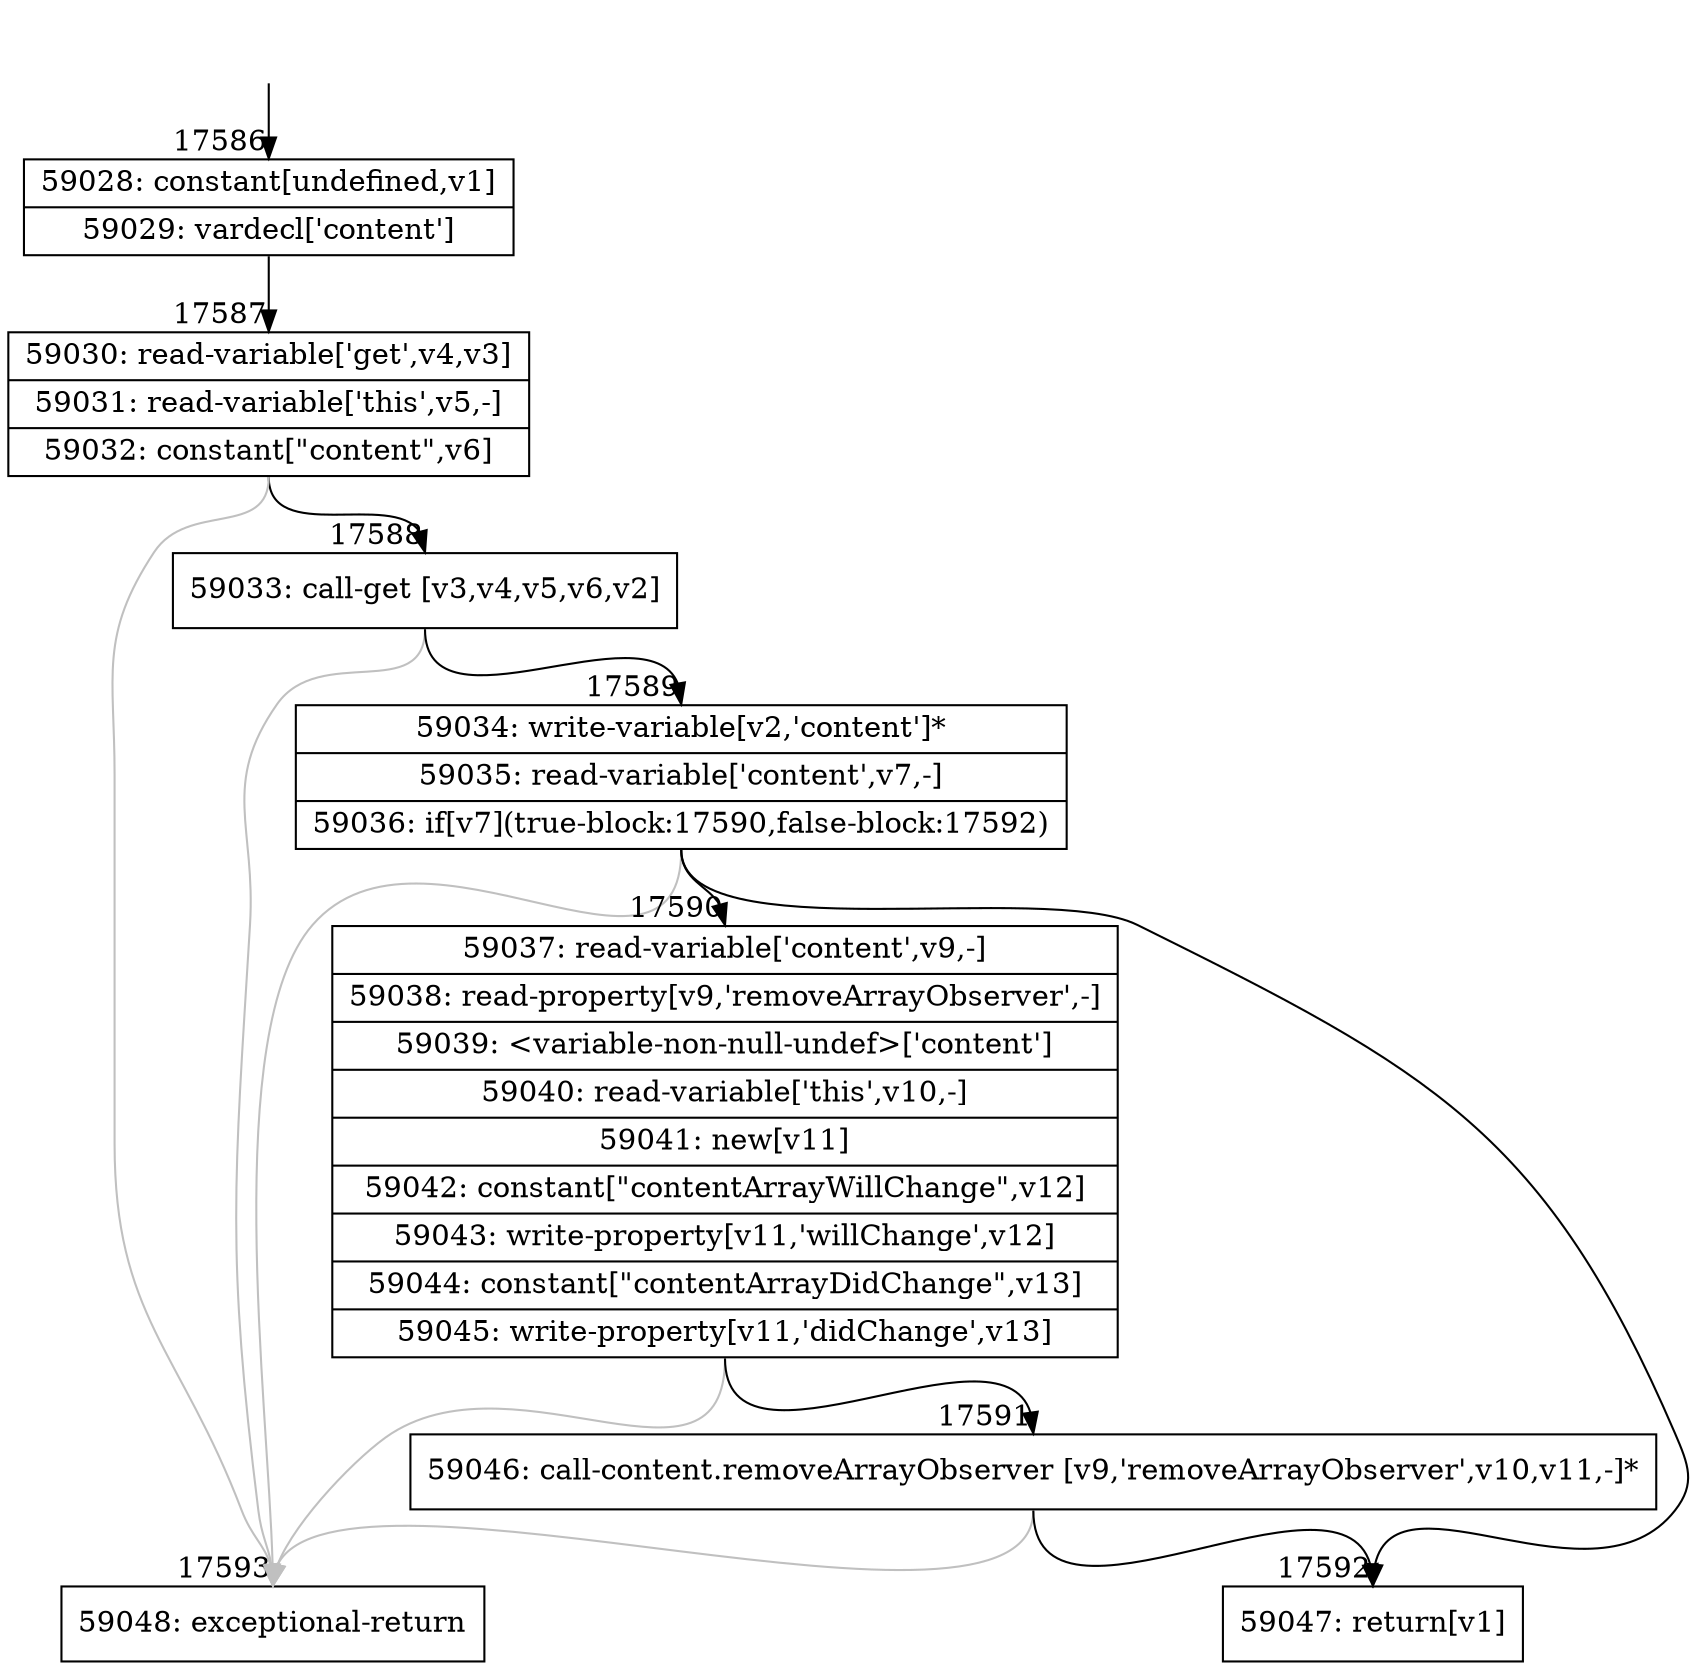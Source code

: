 digraph {
rankdir="TD"
BB_entry1517[shape=none,label=""];
BB_entry1517 -> BB17586 [tailport=s, headport=n, headlabel="    17586"]
BB17586 [shape=record label="{59028: constant[undefined,v1]|59029: vardecl['content']}" ] 
BB17586 -> BB17587 [tailport=s, headport=n, headlabel="      17587"]
BB17587 [shape=record label="{59030: read-variable['get',v4,v3]|59031: read-variable['this',v5,-]|59032: constant[\"content\",v6]}" ] 
BB17587 -> BB17588 [tailport=s, headport=n, headlabel="      17588"]
BB17587 -> BB17593 [tailport=s, headport=n, color=gray, headlabel="      17593"]
BB17588 [shape=record label="{59033: call-get [v3,v4,v5,v6,v2]}" ] 
BB17588 -> BB17589 [tailport=s, headport=n, headlabel="      17589"]
BB17588 -> BB17593 [tailport=s, headport=n, color=gray]
BB17589 [shape=record label="{59034: write-variable[v2,'content']*|59035: read-variable['content',v7,-]|59036: if[v7](true-block:17590,false-block:17592)}" ] 
BB17589 -> BB17590 [tailport=s, headport=n, headlabel="      17590"]
BB17589 -> BB17592 [tailport=s, headport=n, headlabel="      17592"]
BB17589 -> BB17593 [tailport=s, headport=n, color=gray]
BB17590 [shape=record label="{59037: read-variable['content',v9,-]|59038: read-property[v9,'removeArrayObserver',-]|59039: \<variable-non-null-undef\>['content']|59040: read-variable['this',v10,-]|59041: new[v11]|59042: constant[\"contentArrayWillChange\",v12]|59043: write-property[v11,'willChange',v12]|59044: constant[\"contentArrayDidChange\",v13]|59045: write-property[v11,'didChange',v13]}" ] 
BB17590 -> BB17591 [tailport=s, headport=n, headlabel="      17591"]
BB17590 -> BB17593 [tailport=s, headport=n, color=gray]
BB17591 [shape=record label="{59046: call-content.removeArrayObserver [v9,'removeArrayObserver',v10,v11,-]*}" ] 
BB17591 -> BB17592 [tailport=s, headport=n]
BB17591 -> BB17593 [tailport=s, headport=n, color=gray]
BB17592 [shape=record label="{59047: return[v1]}" ] 
BB17593 [shape=record label="{59048: exceptional-return}" ] 
//#$~ 33287
}
